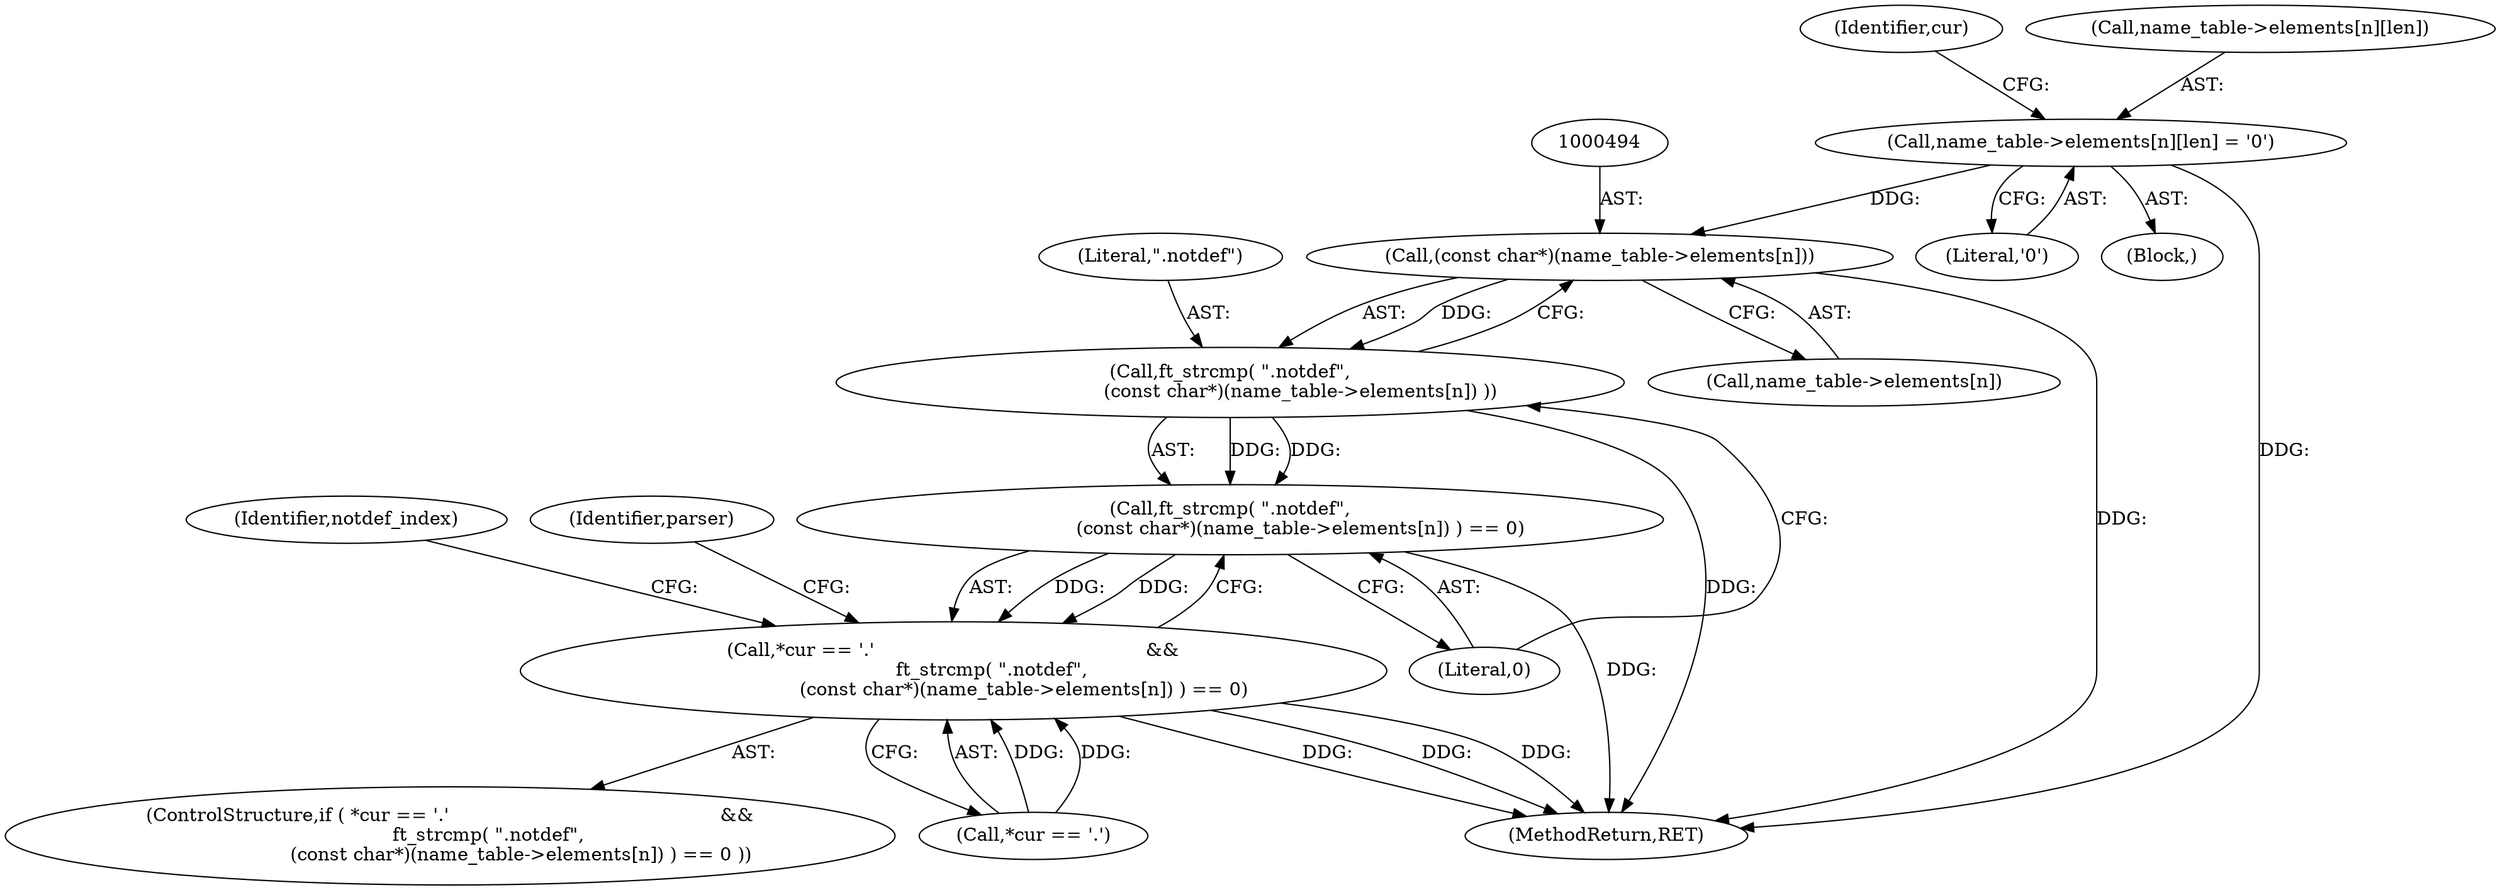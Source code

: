 digraph "0_savannah_73be9f9ab67842cfbec36ee99e8d2301434c84ca_0@array" {
"1000475" [label="(Call,name_table->elements[n][len] = '\0')"];
"1000493" [label="(Call,(const char*)(name_table->elements[n]))"];
"1000491" [label="(Call,ft_strcmp( \".notdef\",\n                        (const char*)(name_table->elements[n]) ))"];
"1000490" [label="(Call,ft_strcmp( \".notdef\",\n                        (const char*)(name_table->elements[n]) ) == 0)"];
"1000485" [label="(Call,*cur == '.'                                              &&\n             ft_strcmp( \".notdef\",\n                        (const char*)(name_table->elements[n]) ) == 0)"];
"1000483" [label="(Literal,'\0')"];
"1000369" [label="(Block,)"];
"1000500" [label="(Literal,0)"];
"1000495" [label="(Call,name_table->elements[n])"];
"1000485" [label="(Call,*cur == '.'                                              &&\n             ft_strcmp( \".notdef\",\n                        (const char*)(name_table->elements[n]) ) == 0)"];
"1000491" [label="(Call,ft_strcmp( \".notdef\",\n                        (const char*)(name_table->elements[n]) ))"];
"1000576" [label="(MethodReturn,RET)"];
"1000484" [label="(ControlStructure,if ( *cur == '.'                                              &&\n             ft_strcmp( \".notdef\",\n                        (const char*)(name_table->elements[n]) ) == 0 ))"];
"1000488" [label="(Identifier,cur)"];
"1000492" [label="(Literal,\".notdef\")"];
"1000486" [label="(Call,*cur == '.')"];
"1000476" [label="(Call,name_table->elements[n][len])"];
"1000490" [label="(Call,ft_strcmp( \".notdef\",\n                        (const char*)(name_table->elements[n]) ) == 0)"];
"1000493" [label="(Call,(const char*)(name_table->elements[n]))"];
"1000503" [label="(Identifier,notdef_index)"];
"1000509" [label="(Identifier,parser)"];
"1000475" [label="(Call,name_table->elements[n][len] = '\0')"];
"1000475" -> "1000369"  [label="AST: "];
"1000475" -> "1000483"  [label="CFG: "];
"1000476" -> "1000475"  [label="AST: "];
"1000483" -> "1000475"  [label="AST: "];
"1000488" -> "1000475"  [label="CFG: "];
"1000475" -> "1000576"  [label="DDG: "];
"1000475" -> "1000493"  [label="DDG: "];
"1000493" -> "1000491"  [label="AST: "];
"1000493" -> "1000495"  [label="CFG: "];
"1000494" -> "1000493"  [label="AST: "];
"1000495" -> "1000493"  [label="AST: "];
"1000491" -> "1000493"  [label="CFG: "];
"1000493" -> "1000576"  [label="DDG: "];
"1000493" -> "1000491"  [label="DDG: "];
"1000491" -> "1000490"  [label="AST: "];
"1000492" -> "1000491"  [label="AST: "];
"1000500" -> "1000491"  [label="CFG: "];
"1000491" -> "1000576"  [label="DDG: "];
"1000491" -> "1000490"  [label="DDG: "];
"1000491" -> "1000490"  [label="DDG: "];
"1000490" -> "1000485"  [label="AST: "];
"1000490" -> "1000500"  [label="CFG: "];
"1000500" -> "1000490"  [label="AST: "];
"1000485" -> "1000490"  [label="CFG: "];
"1000490" -> "1000576"  [label="DDG: "];
"1000490" -> "1000485"  [label="DDG: "];
"1000490" -> "1000485"  [label="DDG: "];
"1000485" -> "1000484"  [label="AST: "];
"1000485" -> "1000486"  [label="CFG: "];
"1000486" -> "1000485"  [label="AST: "];
"1000503" -> "1000485"  [label="CFG: "];
"1000509" -> "1000485"  [label="CFG: "];
"1000485" -> "1000576"  [label="DDG: "];
"1000485" -> "1000576"  [label="DDG: "];
"1000485" -> "1000576"  [label="DDG: "];
"1000486" -> "1000485"  [label="DDG: "];
"1000486" -> "1000485"  [label="DDG: "];
}

